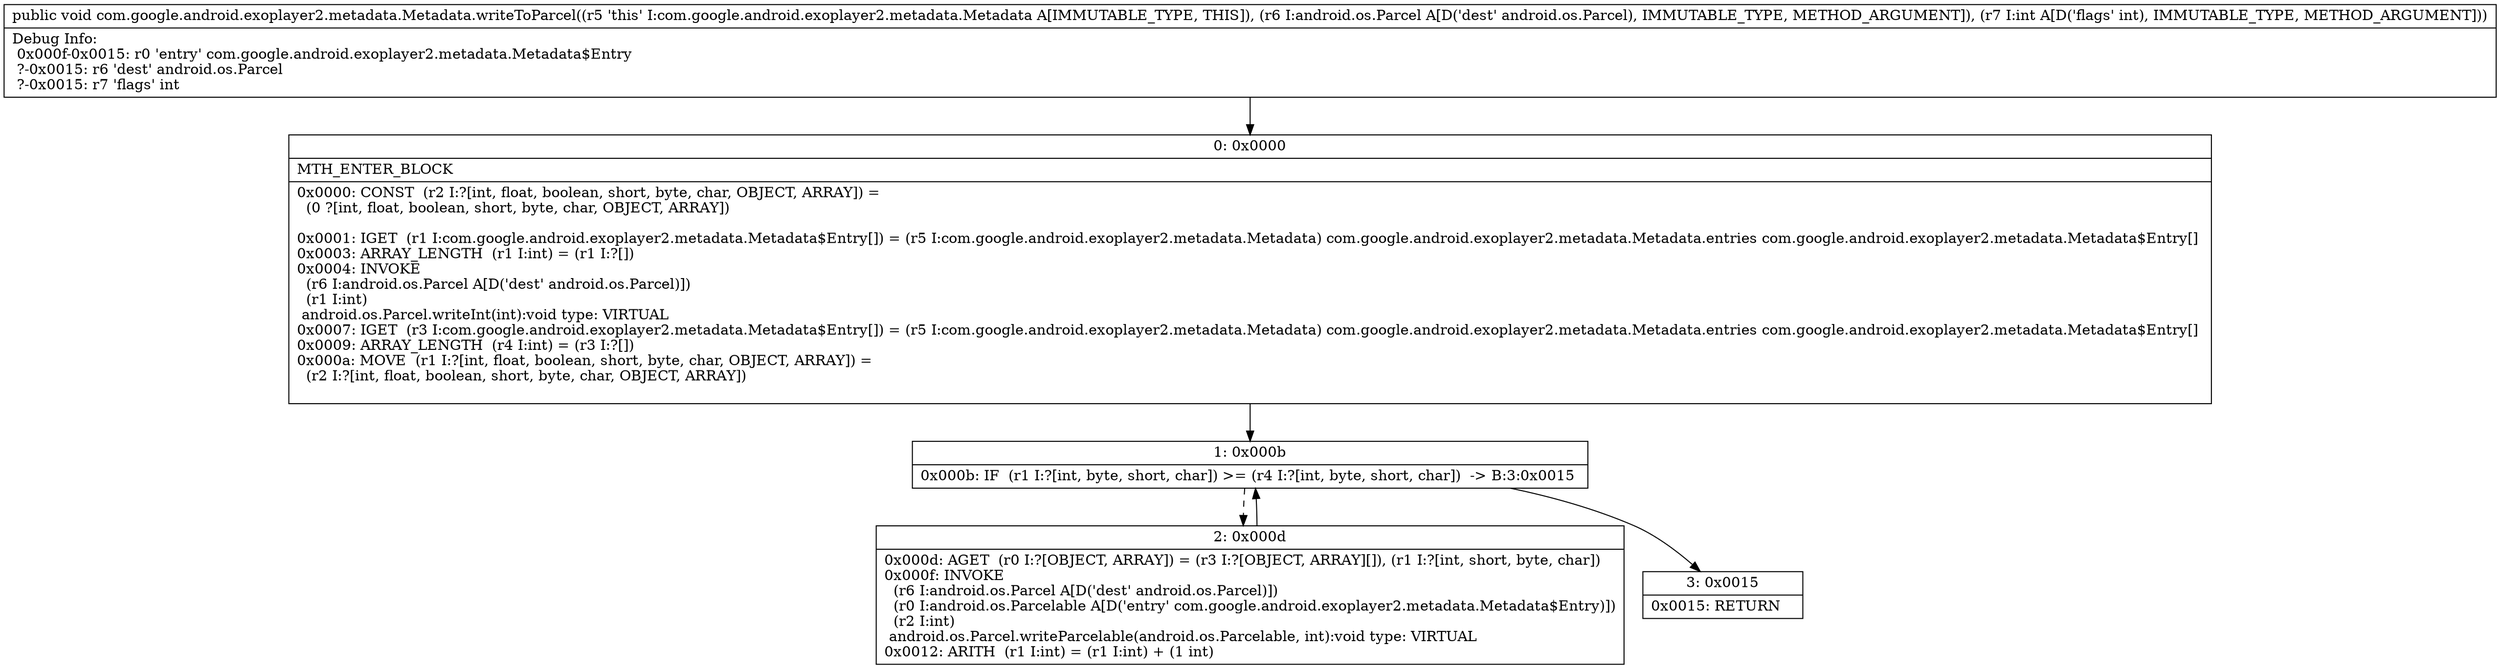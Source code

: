 digraph "CFG forcom.google.android.exoplayer2.metadata.Metadata.writeToParcel(Landroid\/os\/Parcel;I)V" {
Node_0 [shape=record,label="{0\:\ 0x0000|MTH_ENTER_BLOCK\l|0x0000: CONST  (r2 I:?[int, float, boolean, short, byte, char, OBJECT, ARRAY]) = \l  (0 ?[int, float, boolean, short, byte, char, OBJECT, ARRAY])\l \l0x0001: IGET  (r1 I:com.google.android.exoplayer2.metadata.Metadata$Entry[]) = (r5 I:com.google.android.exoplayer2.metadata.Metadata) com.google.android.exoplayer2.metadata.Metadata.entries com.google.android.exoplayer2.metadata.Metadata$Entry[] \l0x0003: ARRAY_LENGTH  (r1 I:int) = (r1 I:?[]) \l0x0004: INVOKE  \l  (r6 I:android.os.Parcel A[D('dest' android.os.Parcel)])\l  (r1 I:int)\l android.os.Parcel.writeInt(int):void type: VIRTUAL \l0x0007: IGET  (r3 I:com.google.android.exoplayer2.metadata.Metadata$Entry[]) = (r5 I:com.google.android.exoplayer2.metadata.Metadata) com.google.android.exoplayer2.metadata.Metadata.entries com.google.android.exoplayer2.metadata.Metadata$Entry[] \l0x0009: ARRAY_LENGTH  (r4 I:int) = (r3 I:?[]) \l0x000a: MOVE  (r1 I:?[int, float, boolean, short, byte, char, OBJECT, ARRAY]) = \l  (r2 I:?[int, float, boolean, short, byte, char, OBJECT, ARRAY])\l \l}"];
Node_1 [shape=record,label="{1\:\ 0x000b|0x000b: IF  (r1 I:?[int, byte, short, char]) \>= (r4 I:?[int, byte, short, char])  \-\> B:3:0x0015 \l}"];
Node_2 [shape=record,label="{2\:\ 0x000d|0x000d: AGET  (r0 I:?[OBJECT, ARRAY]) = (r3 I:?[OBJECT, ARRAY][]), (r1 I:?[int, short, byte, char]) \l0x000f: INVOKE  \l  (r6 I:android.os.Parcel A[D('dest' android.os.Parcel)])\l  (r0 I:android.os.Parcelable A[D('entry' com.google.android.exoplayer2.metadata.Metadata$Entry)])\l  (r2 I:int)\l android.os.Parcel.writeParcelable(android.os.Parcelable, int):void type: VIRTUAL \l0x0012: ARITH  (r1 I:int) = (r1 I:int) + (1 int) \l}"];
Node_3 [shape=record,label="{3\:\ 0x0015|0x0015: RETURN   \l}"];
MethodNode[shape=record,label="{public void com.google.android.exoplayer2.metadata.Metadata.writeToParcel((r5 'this' I:com.google.android.exoplayer2.metadata.Metadata A[IMMUTABLE_TYPE, THIS]), (r6 I:android.os.Parcel A[D('dest' android.os.Parcel), IMMUTABLE_TYPE, METHOD_ARGUMENT]), (r7 I:int A[D('flags' int), IMMUTABLE_TYPE, METHOD_ARGUMENT]))  | Debug Info:\l  0x000f\-0x0015: r0 'entry' com.google.android.exoplayer2.metadata.Metadata$Entry\l  ?\-0x0015: r6 'dest' android.os.Parcel\l  ?\-0x0015: r7 'flags' int\l}"];
MethodNode -> Node_0;
Node_0 -> Node_1;
Node_1 -> Node_2[style=dashed];
Node_1 -> Node_3;
Node_2 -> Node_1;
}

